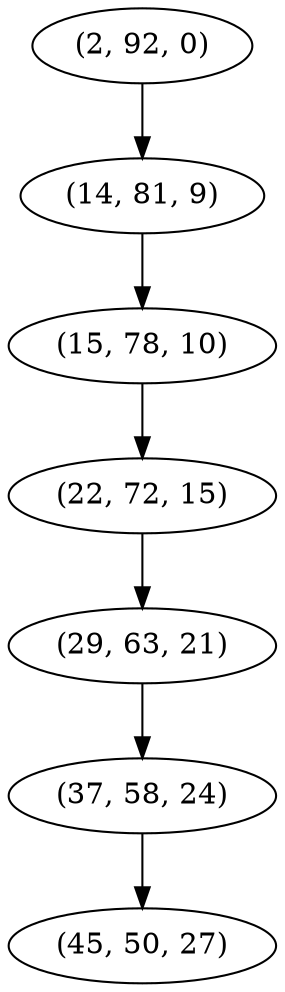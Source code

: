 digraph tree {
    "(2, 92, 0)";
    "(14, 81, 9)";
    "(15, 78, 10)";
    "(22, 72, 15)";
    "(29, 63, 21)";
    "(37, 58, 24)";
    "(45, 50, 27)";
    "(2, 92, 0)" -> "(14, 81, 9)";
    "(14, 81, 9)" -> "(15, 78, 10)";
    "(15, 78, 10)" -> "(22, 72, 15)";
    "(22, 72, 15)" -> "(29, 63, 21)";
    "(29, 63, 21)" -> "(37, 58, 24)";
    "(37, 58, 24)" -> "(45, 50, 27)";
}
